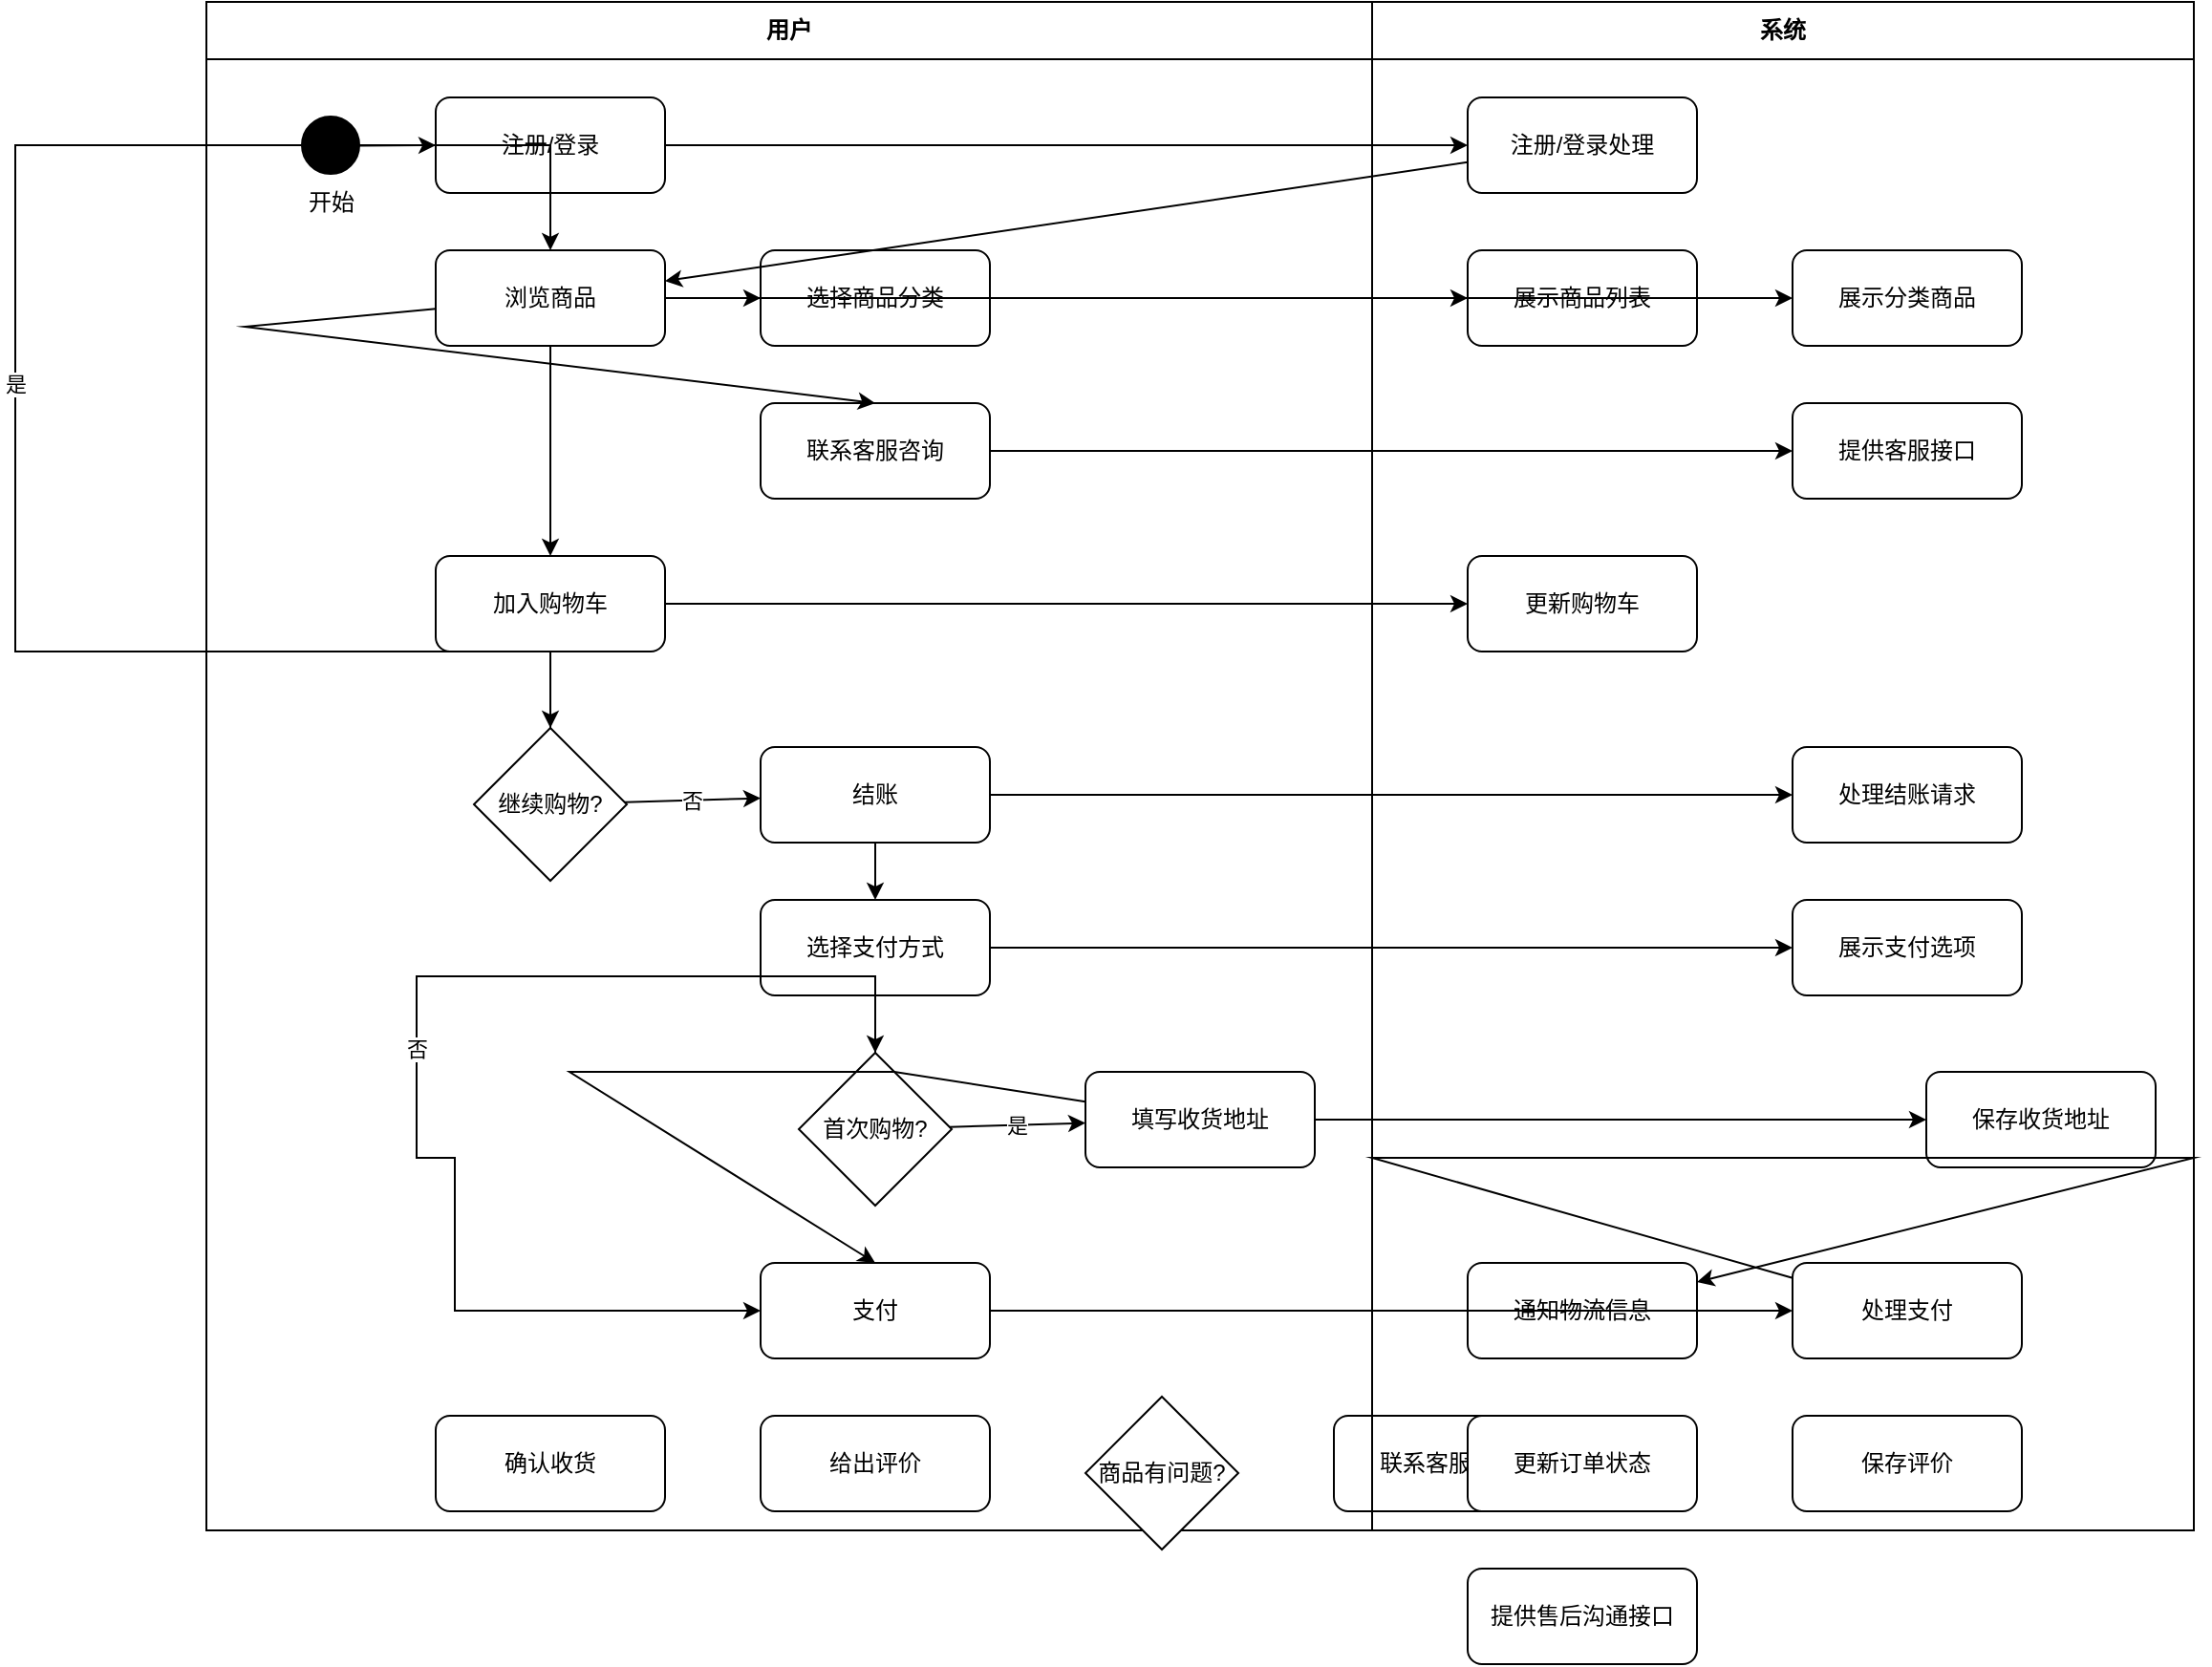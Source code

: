 <mxfile version="22.0.8" type="diagram">
  <diagram id="diagram_bpmn" name="Online Shopping Business Process">
    <mxGraphModel dx="1434" dy="867" grid="1" gridSize="10" guides="1" tooltips="1" connect="1" arrows="1" fold="1" page="1" pageEnabled="1" pageScale="1" pageWidth="827" pageHeight="1169" math="0" shadow="0">
      <root>
        <mxCell id="0" />
        <mxCell id="1" parent="0" />
        <mxCell id="2" value="用户" style="swimlane;whiteSpace=wrap;html=1;startSize=30;" vertex="1" parent="1">
          <mxGeometry x="160" y="80" width="610" height="800" as="geometry" />
        </mxCell>
        <mxCell id="3" value="系统" style="swimlane;whiteSpace=wrap;html=1;startSize=30;" vertex="1" parent="1">
          <mxGeometry x="770" y="80" width="430" height="800" as="geometry" />
        </mxCell>
        <mxCell id="4" value="" style="ellipse;whiteSpace=wrap;html=1;aspect=fixed;fillColor=#000000;fontColor=#ffffff;strokeColor=#000000;" vertex="1" parent="2">
          <mxGeometry x="50" y="60" width="30" height="30" as="geometry" />
        </mxCell>
        <mxCell id="5" value="开始" style="text;html=1;align=center;verticalAlign=middle;resizable=0;points=[];autosize=1;" vertex="1" parent="2">
          <mxGeometry x="42.5" y="90" width="45" height="30" as="geometry" />
        </mxCell>
        <mxCell id="6" value="注册/登录" style="rounded=1;whiteSpace=wrap;html=1;" vertex="1" parent="2">
          <mxGeometry x="120" y="50" width="120" height="50" as="geometry" />
        </mxCell>
        <mxCell id="7" value="浏览商品" style="rounded=1;whiteSpace=wrap;html=1;" vertex="1" parent="2">
          <mxGeometry x="120" y="130" width="120" height="50" as="geometry" />
        </mxCell>
        <mxCell id="8" value="选择商品分类" style="rounded=1;whiteSpace=wrap;html=1;" vertex="1" parent="2">
          <mxGeometry x="290" y="130" width="120" height="50" as="geometry" />
        </mxCell>
        <mxCell id="9" value="联系客服咨询" style="rounded=1;whiteSpace=wrap;html=1;" vertex="1" parent="2">
          <mxGeometry x="290" y="210" width="120" height="50" as="geometry" />
        </mxCell>
        <mxCell id="10" value="加入购物车" style="rounded=1;whiteSpace=wrap;html=1;" vertex="1" parent="2">
          <mxGeometry x="120" y="290" width="120" height="50" as="geometry" />
        </mxCell>
        <mxCell id="11" value="继续购物?" style="rhombus;whiteSpace=wrap;html=1;" vertex="1" parent="2">
          <mxGeometry x="140" y="380" width="80" height="80" as="geometry" />
        </mxCell>
        <mxCell id="12" value="结账" style="rounded=1;whiteSpace=wrap;html=1;" vertex="1" parent="2">
          <mxGeometry x="290" y="390" width="120" height="50" as="geometry" />
        </mxCell>
        <mxCell id="13" value="选择支付方式" style="rounded=1;whiteSpace=wrap;html=1;" vertex="1" parent="2">
          <mxGeometry x="290" y="470" width="120" height="50" as="geometry" />
        </mxCell>
        <mxCell id="14" value="首次购物?" style="rhombus;whiteSpace=wrap;html=1;" vertex="1" parent="2">
          <mxGeometry x="310" y="550" width="80" height="80" as="geometry" />
        </mxCell>
        <mxCell id="15" value="填写收货地址" style="rounded=1;whiteSpace=wrap;html=1;" vertex="1" parent="2">
          <mxGeometry x="460" y="560" width="120" height="50" as="geometry" />
        </mxCell>
        <mxCell id="16" value="支付" style="rounded=1;whiteSpace=wrap;html=1;" vertex="1" parent="2">
          <mxGeometry x="290" y="660" width="120" height="50" as="geometry" />
        </mxCell>
        <mxCell id="17" value="确认收货" style="rounded=1;whiteSpace=wrap;html=1;" vertex="1" parent="2">
          <mxGeometry x="120" y="740" width="120" height="50" as="geometry" />
        </mxCell>
        <mxCell id="18" value="给出评价" style="rounded=1;whiteSpace=wrap;html=1;" vertex="1" parent="2">
          <mxGeometry x="290" y="740" width="120" height="50" as="geometry" />
        </mxCell>
        <mxCell id="19" value="商品有问题?" style="rhombus;whiteSpace=wrap;html=1;" vertex="1" parent="2">
          <mxGeometry x="460" y="730" width="80" height="80" as="geometry" />
        </mxCell>
        <mxCell id="20" value="联系客服协商" style="rounded=1;whiteSpace=wrap;html=1;" vertex="1" parent="2">
          <mxGeometry x="590" y="740" width="120" height="50" as="geometry" />
        </mxCell>
        <mxCell id="21" value="注册/登录处理" style="rounded=1;whiteSpace=wrap;html=1;" vertex="1" parent="3">
          <mxGeometry x="50" y="50" width="120" height="50" as="geometry" />
        </mxCell>
        <mxCell id="22" value="展示商品列表" style="rounded=1;whiteSpace=wrap;html=1;" vertex="1" parent="3">
          <mxGeometry x="50" y="130" width="120" height="50" as="geometry" />
        </mxCell>
        <mxCell id="23" value="展示分类商品" style="rounded=1;whiteSpace=wrap;html=1;" vertex="1" parent="3">
          <mxGeometry x="220" y="130" width="120" height="50" as="geometry" />
        </mxCell>
        <mxCell id="24" value="提供客服接口" style="rounded=1;whiteSpace=wrap;html=1;" vertex="1" parent="3">
          <mxGeometry x="220" y="210" width="120" height="50" as="geometry" />
        </mxCell>
        <mxCell id="25" value="更新购物车" style="rounded=1;whiteSpace=wrap;html=1;" vertex="1" parent="3">
          <mxGeometry x="50" y="290" width="120" height="50" as="geometry" />
        </mxCell>
        <mxCell id="26" value="处理结账请求" style="rounded=1;whiteSpace=wrap;html=1;" vertex="1" parent="3">
          <mxGeometry x="220" y="390" width="120" height="50" as="geometry" />
        </mxCell>
        <mxCell id="27" value="展示支付选项" style="rounded=1;whiteSpace=wrap;html=1;" vertex="1" parent="3">
          <mxGeometry x="220" y="470" width="120" height="50" as="geometry" />
        </mxCell>
        <mxCell id="28" value="保存收货地址" style="rounded=1;whiteSpace=wrap;html=1;" vertex="1" parent="3">
          <mxGeometry x="290" y="560" width="120" height="50" as="geometry" />
        </mxCell>
        <mxCell id="29" value="处理支付" style="rounded=1;whiteSpace=wrap;html=1;" vertex="1" parent="3">
          <mxGeometry x="220" y="660" width="120" height="50" as="geometry" />
        </mxCell>
        <mxCell id="30" value="通知物流信息" style="rounded=1;whiteSpace=wrap;html=1;" vertex="1" parent="3">
          <mxGeometry x="50" y="660" width="120" height="50" as="geometry" />
        </mxCell>
        <mxCell id="31" value="更新订单状态" style="rounded=1;whiteSpace=wrap;html=1;" vertex="1" parent="3">
          <mxGeometry x="50" y="740" width="120" height="50" as="geometry" />
        </mxCell>
        <mxCell id="32" value="保存评价" style="rounded=1;whiteSpace=wrap;html=1;" vertex="1" parent="3">
          <mxGeometry x="220" y="740" width="120" height="50" as="geometry" />
        </mxCell>
        <mxCell id="33" value="提供售后沟通接口" style="rounded=1;whiteSpace=wrap;html=1;" vertex="1" parent="3">
          <mxGeometry x="50" y="820" width="120" height="50" as="geometry" />
        </mxCell>
        <mxCell id="34" value="" style="endArrow=classic;html=1;rounded=0;" edge="1" parent="1" source="4" target="6">
          <mxGeometry width="50" height="50" relative="1" as="geometry">
            <mxPoint x="210" y="190" as="sourcePoint" />
            <mxPoint x="260" y="140" as="targetPoint" />
          </mxGeometry>
        </mxCell>
        <mxCell id="35" value="" style="endArrow=classic;html=1;rounded=0;" edge="1" parent="1" source="6" target="21">
          <mxGeometry width="50" height="50" relative="1" as="geometry">
            <mxPoint x="250" y="75" as="sourcePoint" />
            <mxPoint x="770" y="75" as="targetPoint" />
          </mxGeometry>
        </mxCell>
        <mxCell id="36" value="" style="endArrow=classic;html=1;rounded=0;" edge="1" parent="1" source="21" target="7">
          <mxGeometry width="50" height="50" relative="1" as="geometry">
            <mxPoint x="770" y="75" as="sourcePoint" />
            <mxPoint x="250" y="155" as="targetPoint" />
          </mxGeometry>
        </mxCell>
        <mxCell id="37" value="" style="endArrow=classic;html=1;rounded=0;" edge="1" parent="1" source="7" target="22">
          <mxGeometry width="50" height="50" relative="1" as="geometry">
            <mxPoint x="250" y="155" as="sourcePoint" />
            <mxPoint x="770" y="155" as="targetPoint" />
          </mxGeometry>
        </mxCell>
        <mxCell id="38" value="" style="endArrow=classic;html=1;rounded=0;" edge="1" parent="1" source="7" target="8">
          <mxGeometry width="50" height="50" relative="1" as="geometry">
            <mxPoint x="250" y="155" as="sourcePoint" />
            <mxPoint x="290" y="155" as="targetPoint" />
          </mxGeometry>
        </mxCell>
        <mxCell id="39" value="" style="endArrow=classic;html=1;rounded=0;" edge="1" parent="1" source="8" target="23">
          <mxGeometry width="50" height="50" relative="1" as="geometry">
            <mxPoint x="410" y="155" as="sourcePoint" />
            <mxPoint x="770" y="155" as="targetPoint" />
          </mxGeometry>
        </mxCell>
        <mxCell id="40" value="" style="endArrow=classic;html=1;rounded=0;entryX=0.5;entryY=0;entryDx=0;entryDy=0;" edge="1" parent="1" source="7" target="9">
          <mxGeometry width="50" height="50" relative="1" as="geometry">
            <mxPoint x="180" y="180" as="sourcePoint" />
            <mxPoint x="350" y="210" as="targetPoint" />
            <Array as="points">
              <mxPoint x="180" y="250" />
            </Array>
          </mxGeometry>
        </mxCell>
        <mxCell id="41" value="" style="endArrow=classic;html=1;rounded=0;" edge="1" parent="1" source="9" target="24">
          <mxGeometry width="50" height="50" relative="1" as="geometry">
            <mxPoint x="410" y="235" as="sourcePoint" />
            <mxPoint x="770" y="235" as="targetPoint" />
          </mxGeometry>
        </mxCell>
        <mxCell id="42" value="" style="endArrow=classic;html=1;rounded=0;entryX=0.5;entryY=0;entryDx=0;entryDy=0;" edge="1" parent="1" source="7" target="10">
          <mxGeometry width="50" height="50" relative="1" as="geometry">
            <mxPoint x="180" y="180" as="sourcePoint" />
            <mxPoint x="180" y="290" as="targetPoint" />
          </mxGeometry>
        </mxCell>
        <mxCell id="43" value="" style="endArrow=classic;html=1;rounded=0;" edge="1" parent="1" source="10" target="25">
          <mxGeometry width="50" height="50" relative="1" as="geometry">
            <mxPoint x="250" y="315" as="sourcePoint" />
            <mxPoint x="770" y="315" as="targetPoint" />
          </mxGeometry>
        </mxCell>
        <mxCell id="44" value="" style="endArrow=classic;html=1;rounded=0;" edge="1" parent="1" source="10" target="11">
          <mxGeometry width="50" height="50" relative="1" as="geometry">
            <mxPoint x="180" y="340" as="sourcePoint" />
            <mxPoint x="180" y="380" as="targetPoint" />
          </mxGeometry>
        </mxCell>
        <mxCell id="45" value="是" style="edgeStyle=orthogonalEdgeStyle;rounded=0;orthogonalLoop=1;jettySize=auto;html=1;" edge="1" parent="1" source="11" target="7">
          <mxGeometry relative="1" as="geometry">
            <mxPoint x="180" y="460" as="sourcePoint" />
            <mxPoint x="180" y="180" as="targetPoint" />
            <Array as="points">
              <mxPoint x="60" y="420" />
              <mxPoint x="60" y="155" />
            </Array>
          </mxGeometry>
        </mxCell>
        <mxCell id="46" value="否" style="endArrow=classic;html=1;rounded=0;" edge="1" parent="1" source="11" target="12">
          <mxGeometry width="50" height="50" relative="1" as="geometry">
            <mxPoint x="220" y="420" as="sourcePoint" />
            <mxPoint x="290" y="420" as="targetPoint" />
          </mxGeometry>
        </mxCell>
        <mxCell id="47" value="" style="endArrow=classic;html=1;rounded=0;" edge="1" parent="1" source="12" target="26">
          <mxGeometry width="50" height="50" relative="1" as="geometry">
            <mxPoint x="410" y="415" as="sourcePoint" />
            <mxPoint x="770" y="415" as="targetPoint" />
          </mxGeometry>
        </mxCell>
        <mxCell id="48" value="" style="endArrow=classic;html=1;rounded=0;" edge="1" parent="1" source="12" target="13">
          <mxGeometry width="50" height="50" relative="1" as="geometry">
            <mxPoint x="350" y="440" as="sourcePoint" />
            <mxPoint x="350" y="470" as="targetPoint" />
          </mxGeometry>
        </mxCell>
        <mxCell id="49" value="" style="endArrow=classic;html=1;rounded=0;" edge="1" parent="1" source="13" target="27">
          <mxGeometry width="50" height="50" relative="1" as="geometry">
            <mxPoint x="410" y="495" as="sourcePoint" />
            <mxPoint x="770" y="495" as="targetPoint" />
          </mxGeometry>
        </mxCell>
        <mxCell id="50" value="" style="endArrow=classic;html=1;rounded=0;" edge="1" parent="1" source="13" target="14">
          <mxGeometry width="50" height="50" relative="1" as="geometry">
            <mxPoint x="350" y="520" as="sourcePoint" />
            <mxPoint x="350" y="550" as="targetPoint" />
          </mxGeometry>
        </mxCell>
        <mxCell id="51" value="是" style="endArrow=classic;html=1;rounded=0;" edge="1" parent="1" source="14" target="15">
          <mxGeometry width="50" height="50" relative="1" as="geometry">
            <mxPoint x="390" y="590" as="sourcePoint" />
            <mxPoint x="460" y="590" as="targetPoint" />
          </mxGeometry>
        </mxCell>
        <mxCell id="52" value="" style="endArrow=classic;html=1;rounded=0;" edge="1" parent="1" source="15" target="28">
          <mxGeometry width="50" height="50" relative="1" as="geometry">
            <mxPoint x="580" y="585" as="sourcePoint" />
            <mxPoint x="770" y="585" as="targetPoint" />
          </mxGeometry>
        </mxCell>
        <mxCell id="53" value="" style="endArrow=classic;html=1;rounded=0;entryX=0.5;entryY=0;entryDx=0;entryDy=0;" edge="1" parent="1" source="15" target="16">
          <mxGeometry width="50" height="50" relative="1" as="geometry">
            <mxPoint x="520" y="610" as="sourcePoint" />
            <mxPoint x="350" y="660" as="targetPoint" />
            <Array as="points">
              <mxPoint x="520" y="640" />
              <mxPoint x="350" y="640" />
            </Array>
          </mxGeometry>
        </mxCell>
        <mxCell id="54" value="否" style="edgeStyle=orthogonalEdgeStyle;rounded=0;orthogonalLoop=1;jettySize=auto;html=1;" edge="1" parent="1" source="14" target="16">
          <mxGeometry relative="1" as="geometry">
            <mxPoint x="310" y="590" as="sourcePoint" />
            <mxPoint x="350" y="660" as="targetPoint" />
            <Array as="points">
              <mxPoint x="270" y="590" />
              <mxPoint x="270" y="685" />
              <mxPoint x="290" y="685" />
            </Array>
          </mxGeometry>
        </mxCell>
        <mxCell id="55" value="" style="endArrow=classic;html=1;rounded=0;" edge="1" parent="1" source="16" target="29">
          <mxGeometry width="50" height="50" relative="1" as="geometry">
            <mxPoint x="410" y="685" as="sourcePoint" />
            <mxPoint x="770" y="685" as="targetPoint" />
          </mxGeometry>
        </mxCell>
        <mxCell id="56" value="" style="endArrow=classic;html=1;rounded=0;" edge="1" parent="1" source="29" target="30">
          <mxGeometry width="50" height="50" relative="1" as="geometry">
            <mxPoint x="770" y="685" as="sourcePoint" />
            <mxPoint x="770" y="685" as="targetPoint" />
            <Array as="points">
              <mxPoint x="770" y="685" />
              <mxPoint x="1200" y="685" />
              <mxPoint x="1200" y="685" />
              <mxPoint x="1200" y="685" />
              <mxPoint x="1200" y="685" />
              <mxPoint x="1200" y="685" />
              <mxPoint x="1200" y="685" />
              <mxPoint x="1200" y="685" />
              <mxPoint x="1200" y="685" />
              <mxPoint x="1200" y="685" />
              <mxPoint x="1200" y="685" />
              <mxPoint x="1200" y="685" />
              <mxPoint x="1200" y="685" />
              <mxPoint x="1200" y="685" />
              <mxPoint x="1200" y="685" />
              <mxPoint x="1200" y="685" />
              <mxPoint x="1200" y="685" />
              <mxPoint x="1200" y="685" />
              <mxPoint x="1200" y="685" />
              <mxPoint x="1200" y="685" />
              <mxPoint x="1200" y="685" />
              <mxPoint x="1200" y="685" />
              <mxPoint x="1200" y="685" />
              <mxPoint x="1200" y="685" />
              <mxPoint x="1200" y="685" />
              <mxPoint x="1200" y="685" />
              <mxPoint x="1200" y="685" />
              <mxPoint x="1200" y="685" />
              <mxPoint x="1200" y="685" />
              <mxPoint x="1200" y="685" />
              <mxPoint x="1200" y="685" />
              <mxPoint x="1200" y="685" />
              <mxPoint x="1200" y="685" />
              <mxPoint x="1200" y="685" />
              <mxPoint x="1200" y="685" />
              <mxPoint x="1200" y="685" />
              <mxPoint x="1200" y="685" />
              <mxPoint x="1200" y="685" />
              <mxPoint x="1200" y="685" />
              <mxPoint x="1200" y="685" />
              <mxPoint x="1200" y="685" />
              <mxPoint x="1200" y="685" />
              <mxPoint x="1200" y="685" />
              <mxPoint x="1200" y="685" />
              <mxPoint x="1200" y="685" />
              <mxPoint x="1200" y="685" />
              <mxPoint x="1200" y="685" />
              <mxPoint x="1200" y="685" />
              <mxPoint x="1200" y="685" />
              <mxPoint x="1200" y="685" />
              <mxPoint x="1200" y="685" />
              <mxPoint x="1200" y="685" />
              <mxPoint x="1200" y="685" />
              <mxPoint x="1200" y="685" />
              <mxPoint x="1200" y="685" />
              <mxPoint x="1200" y="685" />
              <mxPoint x="1200" y="685" />
              <mxPoint x="1200" y="685" />
              <mxPoint x="1200" y="685" />
              <mxPoint x="1200" y="685" />
              <mxPoint x="1200" y="685" />
              <mxPoint x="1200" y="685" />
              <mxPoint x="1200" y="685" />
              <mxPoint x="1200" y="685" />
              <mxPoint x="1200" y="685" />
              <mxPoint x="1200" y="685" />
              <mxPoint x="1200" y="685" />
              <mxPoint x="1200" y="685" />
              <mxPoint x="1200" y="685" />
              <mxPoint x="1200" y="685" />
              <mxPoint x="1200" y="685" />
              <mxPoint x="1200" y="685" />
              <mxPoint x="1200" y="685" />
              <mxPoint x="1200" y="685" />
              <mxPoint x="1200" y="685" />
              <mxPoint x="1200" y="685" />
              <mxPoint x="1200" y="685" />
              <mxPoint x="1200" y="685" />
              <mxPoint x="1200" y="685" />
              <mxPoint x="1200" y="685" />
              <mxPoint x="1200" y="685" />
              <mxPoint x="1200" y="685" />
              <mxPoint x="1200" y="685" />
              <mxPoint x="1200" y="685" />
              <mxPoint x="1200" y="685" />
              <mxPoint x="1200" y="685" />
              <mxPoint x="1200" y="685" />
              <mxPoint x="1200" y="685" />
              <mxPoint x="1200" y="685" />
              <mxPoint x="1200" y="685" />
              <mxPoint x="1200" y="685" />
              <mxPoint x="1200" y="685" />
              <mxPoint x="1200" y="685" />
              <mxPoint x="1200" y="685" />
              <mxPoint x="1200" y="685" />
              <mxPoint x="1200" y="685" />
              <mxPoint x="1200" y="685" />
              <mxPoint x="1200" y="685" />
              <mxPoint x="1200" y="685" />
              <mxPoint x="1200" y="685" />
              <mxPoint x="1200" y="685" />
              <mxPoint x="1200" y="685" />
              <mxPoint x="1200" y="685" />
              <mxPoint x="1200" y="685" />
              <mxPoint x="1200" y="685" />
              <mxPoint x="1200" y="685" />
              <mxPoint x="1200" y="685" />
              <mxPoint x="1200" y="685" />
              <mxPoint x="1200" y="685" />
              <mxPoint x="1200" y="685" />
              <mxPoint x="1200" y="685" />
              <mxPoint x="1200" y="685" />
              <mxPoint x="1200" y="685" />
              <mxPoint x="1200" y="685" />
              <mxPoint x="1200" y="685" />
              <mxPoint x="1200" y="685" />
              <mxPoint x="1200" y="685" />
              <mxPoint x="1200" y="685" />
              <mxPoint x="1200" y="685" />
              <mxPoint x="1200" y="685" />
              <mxPoint x="1200" y="685" />
              <mxPoint x="1200" y="685" />
              <mxPoint x="1200" y="685" />
              <mxPoint x="1200" y="685" />
              <mxPoint x="1200" y="685" />
              <mxPoint x="1200" y="685" />
              <mxPoint x="1200" y="685" />
              <mxPoint x="1200" y="685" />
              <mxPoint x="1200" y="685" />
              <mxPoint x="1200" y="685" />
              <mxPoint x="1200" y="685" />
              <mxPoint x="1200" y="685" />
              <mxPoint x="1200" y="685" />
              <mxPoint x="1200" y="685" />
              <mxPoint x="1200" y="685" />
              <mxPoint x="1200" y="685" />
              <mxPoint x="1200" y="685" />
              <mxPoint x="1200" y="685" />
              <mxPoint x="1200" y="685" />
              <mxPoint x="1200" y="685" />
              <mxPoint x="1200" y="685" />
              <mxPoint x="1200" y="685" />
              <mxPoint x="1200" y="685" />
              <mxPoint x="1200" y="685" />
              <mxPoint x="1200" y="685" />
              <mxPoint x="1200" y="685" />
              <mxPoint x="1200" y="685" />
              <mxPoint x="1200" y="685" />
              <mxPoint x="1200" y="685" />
              <mxPoint x="1200" y="685" />
              <mxPoint x="1200" y="685" />
              <mxPoint x="1200" y="685" />
              <mxPoint x="1200" y="685" />
              <mxPoint x="1200" y="685" />
              <mxPoint x="1200" y="685" />
              <mxPoint x="1200" y="685" />
              <mxPoint x="1200" y="685" />
              <mxPoint x="1200" y="685" />
              <mxPoint x="1200" y="685" />
              <mxPoint x="1200" y="685" />
              <mxPoint x="1200" y="685" />
              <mxPoint x="1200" y="685" />
              <mxPoint x="1200" y="685" />
              <mxPoint x="1200" y="685" />
              <mxPoint x="1200" y="685" />
              <mxPoint x="1200" y="685" />
              <mxPoint x="1200" y="685" />
              <mxPoint x="1200" y="685" />
              <mxPoint x="1200" y="685" />
              <mxPoint x="1200" y="685" />
              <mxPoint x="1200" y="685" />
              <mxPoint x="1200" y="685" />
              <mxPoint x="1200" y="685" />
              <mxPoint x="1200" y="685" />
              <mxPoint x="1200" y="685" />
              <mxPoint x="1200" y="685" />
              <mxPoint x="1200" y="685" />
              <mxPoint x="1200" y="685" />
              <mxPoint x="1200" y="685" />
              <mxPoint x="1200" y="685" />
              <mxPoint x="1200" y="685" />
              <mxPoint x="1200" y="685" />
              <mxPoint x="1200" y="685" />
              <mxPoint x="1200" y="685" />
              <mxPoint x="1200" y="685" />
              <mxPoint x="1200" y="685" />
              <mxPoint x="1200" y="685" />
              <mxPoint x="1200" y="685" />
              <mxPoint x="1200" y="685" />
              <mxPoint x="1200" y="685" />
              <mxPoint x="1200" y="685" />
              <mxPoint x="1200" y="685" />
              <mxPoint x="1200" y="685" />
              <mxPoint x="1200" y="685" />
              <mxPoint x="1200" y="685" />
              <mxPoint x="1200" y="685" />
              <mxPoint x="1200" y="685" />
              <mxPoint x="1200" y="685" />
              <mxPoint x="1200" y="685" />
              <mxPoint x="1200" y="685" />
              <mxPoint x="1200" y="685" />
              <mxPoint x="1200" y="685" />
              <mxPoint x="1200" y="685" />
              <mxPoint x="1200" y="685" />
              <mxPoint x="1200" y="685" />
              <mxPoint x="1200" y="685" />
              <mxPoint x="1200" y="685" />
              <mxPoint x="1200" y="685" />
              <mxPoint x="1200" y="685" />
              <mxPoint x="1200" y="685" />
              <mxPoint x="1200" y="685" />
              <mxPoint x="1200" y="685" />
              <mxPoint x="1200" y="685" />
              <mxPoint x="1200" y="685" />
              <mxPoint x="1200" y="685" />
              <mxPoint x="1200" y="685" />
              <mxPoint x="1200" y="685" />
              <mxPoint x="1200" y="685" />
              <mxPoint x="1200" y="685" />
              <mxPoint x="1200" y="685" />
              <mxPoint x="1200" y="685" />
              <mxPoint x="1200" y="685" />
              <mxPoint x="1200" y="685" />
              <mxPoint x="1200" y="685" />
              <mxPoint x="1200" y="685" />
              <mxPoint x="1200" y="685" />
              <mxPoint x="1200" y="685" />
              <mxPoint x="1200" y="685" />
              <mxPoint x="1200" y="685" />
              <mxPoint x="1200" y="685" />
              <mxPoint x="1200" y="685" />
              <mxPoint x="1200" y="685" />
              <mxPoint x="1200" y="685" />
              <mxPoint x="1200" y="685" />
              <mxPoint x="1200" y="685" />
              <mxPoint x="1200" y="685" />
              <mxPoint x="1200" y="685" />
              <mxPoint x="1200" y="685" />
              <mxPoint x="1200" y="685" />
              <mxPoint x="1200" y="685" />
              <mxPoint x="1200" y="685" />
              <mxPoint x="1200" y="685" />
              <mxPoint x="1200" y="685" />
              <mxPoint x="1200" y="685" />
              <mxPoint x="1200" y="685" />
              <mxPoint x="1200" y="685" />
              <mxPoint x="1200" y="685" />
              <mxPoint x="1200" y="685" />
              <mxPoint x="1200" y="685" />
              <mxPoint x="1200" y="685" />
              <mxPoint x="1200" y="685" />
              <mxPoint x="1200" y="685" />
              <mxPoint x="1200" y="685" />
              <mxPoint x="1200" y="685" />
              <mxPoint x="1200" y="685" />
              <mxPoint x="1200" y="685" />
              <mxPoint x="1200" y="685" />
              <mxPoint x="1200" y="685" />
              <mxPoint x="1200" y="685" />
              <mxPoint x="1200" y="685" />
              <mxPoint x="1200" y="685" />
              <mxPoint x="1200" y="685" />
              <mxPoint x="1200" y="685" />
              <mxPoint x="1200" y="685" />
              <mxPoint x="1200" y="685" />
              <mxPoint x="1200" y="685" />
              <mxPoint x="1200" y="685" />
              <mxPoint x="1200" y="685" />
              <mxPoint x="1200" y="685" />
              <mxPoint x="1200" y="685" />
              <mxPoint x="1200" y="685" />
              <mxPoint x="1200" y="685" />
              <mxPoint x="1200" y="685" />
              <mxPoint x="1200" y="685" />
              <mxPoint x="1200" y="685" />
              <mxPoint x="1200" y="685" />
              <mxPoint x="1200" y="685" />
              <mxPoint x="1200" y="685" />
              <mxPoint x="1200" y="685" />
              <mxPoint x="1200" y="685" />
              <mxPoint x="1200" y="685" />
              <mxPoint x="1200" y="685" />
              <mxPoint x="1200" y="685" />
              <mxPoint x="1200" y="685" />
              <mxPoint x="1200" y="685" />
              <mxPoint x="1200" y="685" />
              <mxPoint x="1200" y="685" />
              <mxPoint x="1200" y="685" />
              <mxPoint x="1200" y="685" />
              <mxPoint x="1200" y="685" />
              <mxPoint x="1200" y="685" />
              <mxPoint x="1200" y="685" />
              <mxPoint x="1200" y="685" />
              <mxPoint x="1200" y="685" />
              <mxPoint x="1200" y="685" />
              <mxPoint x="1200" y="685" />
              <mxPoint x="1200" y="685" />
              <mxPoint x="1200" y="685" />
              <mxPoint x="1200" y="685" />
              <mxPoint x="1200" y="685" />
              <mxPoint x="1200" y="685" />
              <mxPoint x="1200" y="685" />
              <mxPoint x="1200" y="685" />
              <mxPoint x="1200" y="685" />
              <mxPoint x="1200" y="685" />
              <mxPoint x="1200" y="685" />
              <mxPoint x="1200" y="685" />
              <mxPoint x="1200" y="685" />
              <mxPoint x="1200" y="685" />
              <mxPoint x="1200" y="685" />
              <mxPoint x="1200" y="685" />
              <mxPoint x="1200" y="685" />
              <mxPoint x="1200" y="685" />
              <mxPoint x="1200" y="685" />
              <mxPoint x="1200" y="685" />
              <mxPoint x="1200" y="685" />
              <mxPoint x="1200" y="685" />
              <mxPoint x="1200" y="685" />
              <mxPoint x="1200" y="685" />
              <mxPoint x="1200" y="685" />
              <mxPoint x="1200" y="685" />
              <mxPoint x="1200" y="685" />
              <mxPoint x="1200" y="685" />
              <mxPoint x="1200" y="685" />
              <mxPoint x="1200" y="685" />
              <mxPoint x="1200" y="685" />
              <mxPoint x="1200" y="685" />
              <mxPoint x="1200" y="685" />
              <mxPoint x="1200" y="685" />
              <mxPoint x="1200" y="685" />
              <mxPoint x="1200" y="685" />
              <mxPoint x="1200" y="685" />
              <mxPoint x="1200" y="685" />
              <mxPoint x="1200" y="685" />
              <mxPoint x="1200" y="685" />
              <mxPoint x="1200" y="685" />
              <mxPoint x="1200" y="685" />
              <mxPoint x="1200" y="685" />
              <mxPoint x="1200" y="685" />
              <mxPoint x="1200" y="685" />
              <mxPoint x="1200" y="685" />
              <mxPoint x="1200" y="685" />
              <mxPoint x="1200" y="685" />
              <mxPoint x="1200" y="685" />
              <mxPoint x="1200" y="685" />
              <mxPoint x="1200" y="685" />
              <mxPoint x="1200" y="685" />
              <mxPoint x="1200" y="685" />
              <mxPoint x="1200" y="685" />
              <mxPoint x="1200" y="685" />
              <mxPoint x="1200" y="685" />
              <mxPoint x="1200" y="685" />
              <mxPoint x="1200" y="685" />
              <mxPoint x="1200" y="685" />
              <mxPoint x="1200" y="685" />
              <mxPoint x="1200" y="685" />
              <mxPoint x="1200" y="685" />
              <mxPoint x="1200" y="685" />
              <mxPoint x="1200" y="685" />
              <mxPoint x="1200" y="685" />
              <mxPoint x="1200" y="685" />
              <mxPoint x="1200" y="685" />
              <mxPoint x="1200" y="685" />
              <mxPoint x="1200" y="685" />
              <mxPoint x="1200" y="685" />
              <mxPoint x="1200" y="685" />
              <mxPoint x="1200" y="685" />
              <mxPoint x="1200" y="685" />
              <mxPoint x="1200" y="685" />
              <mxPoint x="1200" y="685" />
              <mxPoint x="1200" y="685" />
              <mxPoint x="1200" y="685" />
              <mxPoint x="1200" y="685" />
              <mxPoint x="1200" y="685" />
              <mxPoint x="1200" y="685" />
              <mxPoint x="1200" y="685" />
              <mxPoint x="1200" y="685" />
              <mxPoint x="1200" y="685" />
              <mxPoint x="1200" y="685" />
              <mxPoint x="1200" y="685" />
              <mxPoint x="1200" y="685" />
              <mxPoint x="1200" y="685" />
              <mxPoint x="1200" y="685" />
              <mxPoint x="1200" y="685" />
              <mxPoint x="1200" y="685" />
              <mxPoint x="1200" y="685" />
              <mxPoint x="1200" y="685" />
              <mxPoint x="1200" y="685" />
              <mxPoint x="1200" y="685" />
              <mxPoint x="1200" y="685" />
              <mxPoint x="1200" y="685" />
              <mxPoint x="1200" y="685" />
              <mxPoint x="1200" y="685" />
              <mxPoint x="1200" y="685" />
              <mxPoint x="1200" y="685" />
              <mxPoint x="1200" y="685" />
              <mxPoint x="1200" y="685" />
              <mxPoint x="1200" y="685" />
              <mxPoint x="1200" y="685" />
              <mxPoint x="1200" y="685" />
              <mxPoint x="1200" y="685" />
              <mxPoint x="1200" y="685" />
              <mxPoint x="1200" y="685" />
              <mxPoint x="1200" y="685" />
              <mxPoint x="1200" y="685" />
              <mxPoint x="1200" y="685" />
              <mxPoint x="1200" y="685" />
              <mxPoint x="1200" y="685" />
              <mxPoint x="1200" y="685" />
              <mxPoint x="1200" y="685" />
              <mxPoint x="1200" y="685" />
              <mxPoint x="1200" y="685" />
              <mxPoint x="1200" y="685" />
              <mxPoint x="1200" y="685" />
              <mxPoint x="1200" y="685" />
              <mxPoint x="1200" y="685" />
              <mxPoint x="1200" y="685" />
              <mxPoint x="1200" y="685" />
              <mxPoint x="1200" y="685" />
              <mxPoint x="1200" y="685" />
              <mxPoint x="1200" y="685" />
              <mxPoint x="1200" y="685" />
              <mxPoint x="1200" y="685" />
              <mxPoint x="1200" y="685" />
              <mxPoint x="1200" y="685" />
              <mxPoint x="1200" y="685" />
              <mxPoint x="1200" y="685" />
              <mxPoint x="1200" y="685" />
              <mxPoint x="1200" y="685" />
              <mxPoint x="1200" y="685" />
              <mxPoint x="1200" y="685" />
              <mxPoint x="1200" y="685" />
              <mxPoint x="1200" y="685" />
              <mxPoint x="1200" y="685" />
              <mxPoint x="1200" y="685" />
              <mxPoint x="1200" y="685" />
              <mxPoint x="1200" y="685" />
              <mxPoint x="1200" y="685" />
              <mxPoint x="1200" y="685" />
              <mxPoint x="1200" y="685" />
              <mxPoint x="1200" y="685" />
              <mxPoint x="1200" y="685" />
              <mxPoint x="1200" y="685" />
              <mxPoint x="1200" y="685" />
              <mxPoint x="1200" y="685" />
              <mxPoint x="1200" y="685" />
              <mxPoint x="1200" y="685" />
              <mxPoint x="1200" y="685" />
              <mxPoint x="1200" y="685" />
              <mxPoint x="1200" y="685" />
              <mxPoint x="1200" y="685" />
              <mxPoint x="1200" y="685" />
              <mxPoint x="1200" y="685" />
              <mxPoint x="1200" y="685" />
              <mxPoint x="1200" y="685" />
              <mxPoint x="1200" y="685" />
              <mxPoint x="1200" y="685" />
              <mxPoint x="1200" y="685" />
              <mxPoint x="1200" y="685" />
              <mxPoint x="1200" y="685" />
              <mxPoint x="1200" y="685" />
              <mxPoint x="1200" y="685" />
              <mxPoint x="1200" y="685" />
              <mxPoint x="1200" y="685" />
              <mxPoint x="1200" y="685" />
              <mxPoint x="1200" y="685" />
              <mxPoint x="1200" y="685" />
              <mxPoint x="1200" y="685" />
              <mxPoint x="1200" y="685" />
              <mxPoint x="1200" y="685" />
              <mxPoint x="1200" y="685" />
              <mxPoint x="1200" y="685" />
              <mxPoint x="1200" y="685" />
              <mxPoint x="1200" y="685" />
              <mxPoint x="1200" y="685" />
              <mxPoint x="1200" y="685" />
              <mxPoint x="1200" y="685" />
              <mxPoint x="1200" y="685" />
              <mxPoint x="1200" y="685" />
              <mxPoint x="1200" y="685" />
              <mxPoint x="1200" y="685" />
              <mxPoint x="1200" y="685" />
              <mxPoint x="1200" y="685" />
              <mxPoint x="1200" y="685" />
              <mxPoint x="1200" y="685" />
              <mxPoint x="1200" y="685" />
              <mxPoint x="1200" y="685" />
              <mxPoint x="1200" y="685" />
              <mxPoint x="1200" y="685" />
              <mxPoint x="1200" y="685" />
              <mxPoint x="1200" y="685" />
              <mxPoint x="1200" y="685" />
              <mxPoint x="1200" y="685" />
              <mxPoint x="1200" y="685" />
              <mxPoint x="1200" y="685" />
              <mxPoint x="1200" y="685" />
              <mxPoint x="1200" y="685" />
              <mxPoint x="1200" y="685" />
              <mxPoint x="1200" y="685" />
              <mxPoint x="1200" y="685" />
              <mxPoint x="1200" y="685" />
              <mxPoint x="1200" y="685" />
              <mxPoint x="1200" y="685" />
              <mxPoint x="1200" y="685" />
              <mxPoint x="1200" y="685" />
              <mxPoint x="1200" y="685" />
              <mxPoint x="1200" y="685" />
              <mxPoint x="1200" y="685" />
              <mxPoint x="1200" y="685" />
              <mxPoint x="1200" y="685" />
              <mxPoint x="1200" y="685" />
              <mxPoint x="1200" y="685" />
              <mxPoint x="1200" y="685" />
              <mxPoint x="1200" y="685" />
              <mxPoint x="1200" y="685" />
              <mxPoint x="1200" y="685" />
              <mxPoint x="1200" y="685" />
              <mxPoint x="1200" y="685" />
              <mxPoint x="1200" y="685" />
              <mxPoint x="1200" y="685" />
              <mxPoint x="1200" y="685" />
              <mxPoint x="1200" y="685" />
              <mxPoint x="1200" y="685" />
              <mxPoint x="1200" y="685" />
              <mxPoint x="1200" y="685" />
              <mxPoint x="1200" y="685" />
              <mxPoint x="1200" y="685" />
              <mxPoint x="1200" y="685" />
              <mxPoint x="1200" y="685" />
              <mxPoint x="1200" y="685" />
              <mxPoint x="1200" y="685" />
              <mxPoint x="1200" y="685" />
              <mxPoint x="1200" y="685" />
              <mxPoint x="1200" y="685" />
              <mxPoint x="1200" y="685" />
              <mxPoint x="1200" y="685" />
              <mxPoint x="1200" y="685" />
              <mxPoint x="1200" y="685" />
              <mxPoint x="1200" y="685" />
              <mxPoint x="1200" y="685" />
              <mxPoint x="1200" y="685" />
              <mxPoint x="1200" y="685" />
              <mxPoint x="1200" y="685" />
              <mxPoint x="1200" y="685" />
              <mxPoint x="1200" y="685" />
              <mxPoint x="1200" y="685" />
              <mxPoint x="1200" y="685" />
              <mxPoint x="1200" y="685" />
              <mxPoint x="1200" y="685" />
              <mxPoint x="1200" y="685" />
              <mxPoint x="1200" y="685" />
              <mxPoint x="1200" y="685" />
              <mxPoint x="1200" y="685" />
              <mxPoint x="1200" y="685" />
              <mxPoint x="1200" y="685" />
              <mxPoint x="1200" y="685" />
              <mxPoint x="1200" y="685" />
              <mxPoint x="1200" y="685" />
              <mxPoint x="1200" y="685" />
              <mxPoint x="1200" y="685" />
              <mxPoint x="1200" y="685" />
              <mxPoint x="1200" y="685" />
              <mxPoint x="1200" y="685" />
              <mxPoint x="1200" y="685" />
              <mxPoint x="1200" y="685" />
              <mxPoint x="1200" y="685" />
              <mxPoint x="1200" y="685" />
              <mxPoint x="1200" y="685" />
              <mxPoint x="1200" y="685" />
              <mxPoint x="1200" y="685" />
              <mxPoint x="1200" y="685" />
              <mxPoint x="1200" y="685" />
              <mxPoint x="1200" y="685" />
              <mxPoint x="1200" y="685" />
              <mxPoint x="1200" y="685" />
              <mxPoint x="1200" y="685" />
              <mxPoint x="1200" y="685" />
              <mxPoint x="1200" y="685" />
              <mxPoint x="1200" y="685" />
              <mxPoint x="1200" y="685" />
              <mxPoint x="1200" y="685" />
              <mxPoint x="1200" y="685" />
              <mxPoint x="1200" y="685" />
              <mxPoint x="1200" y="685" />
              <mxPoint x="1200" y="685" />
              <mxPoint x="1200" y="685"
